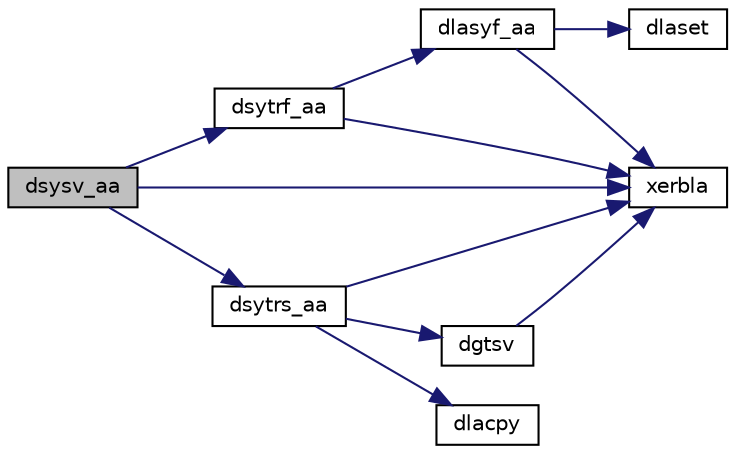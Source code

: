 digraph "dsysv_aa"
{
 // LATEX_PDF_SIZE
  edge [fontname="Helvetica",fontsize="10",labelfontname="Helvetica",labelfontsize="10"];
  node [fontname="Helvetica",fontsize="10",shape=record];
  rankdir="LR";
  Node1 [label="dsysv_aa",height=0.2,width=0.4,color="black", fillcolor="grey75", style="filled", fontcolor="black",tooltip="DSYSV_AA computes the solution to system of linear equations A * X = B for SY matrices"];
  Node1 -> Node2 [color="midnightblue",fontsize="10",style="solid",fontname="Helvetica"];
  Node2 [label="dsytrf_aa",height=0.2,width=0.4,color="black", fillcolor="white", style="filled",URL="$dsytrf__aa_8f.html#a9e2066378f3bd192dcdb77ac42f5e1fe",tooltip="DSYTRF_AA"];
  Node2 -> Node3 [color="midnightblue",fontsize="10",style="solid",fontname="Helvetica"];
  Node3 [label="dlasyf_aa",height=0.2,width=0.4,color="black", fillcolor="white", style="filled",URL="$dlasyf__aa_8f.html#a14864099f44b95172edc0e3adfbc41ff",tooltip="DLASYF_AA"];
  Node3 -> Node4 [color="midnightblue",fontsize="10",style="solid",fontname="Helvetica"];
  Node4 [label="dlaset",height=0.2,width=0.4,color="black", fillcolor="white", style="filled",URL="$dlaset_8f.html#a89e332374c7cd87e5db54bfe21550bc3",tooltip="DLASET initializes the off-diagonal elements and the diagonal elements of a matrix to given values."];
  Node3 -> Node5 [color="midnightblue",fontsize="10",style="solid",fontname="Helvetica"];
  Node5 [label="xerbla",height=0.2,width=0.4,color="black", fillcolor="white", style="filled",URL="$xerbla_8f.html#a377ee61015baf8dea7770b3a404b1c07",tooltip="XERBLA"];
  Node2 -> Node5 [color="midnightblue",fontsize="10",style="solid",fontname="Helvetica"];
  Node1 -> Node6 [color="midnightblue",fontsize="10",style="solid",fontname="Helvetica"];
  Node6 [label="dsytrs_aa",height=0.2,width=0.4,color="black", fillcolor="white", style="filled",URL="$dsytrs__aa_8f.html#a6df01224b4ac4c5884c582bea4cf2aac",tooltip="DSYTRS_AA"];
  Node6 -> Node7 [color="midnightblue",fontsize="10",style="solid",fontname="Helvetica"];
  Node7 [label="dgtsv",height=0.2,width=0.4,color="black", fillcolor="white", style="filled",URL="$dgtsv_8f.html#a2bf93f2ddefa5e671866eb2191dc19d4",tooltip="DGTSV computes the solution to system of linear equations A * X = B for GT matrices"];
  Node7 -> Node5 [color="midnightblue",fontsize="10",style="solid",fontname="Helvetica"];
  Node6 -> Node8 [color="midnightblue",fontsize="10",style="solid",fontname="Helvetica"];
  Node8 [label="dlacpy",height=0.2,width=0.4,color="black", fillcolor="white", style="filled",URL="$dlacpy_8f.html#a7eb8731ffab2734378157c40964bf788",tooltip="DLACPY copies all or part of one two-dimensional array to another."];
  Node6 -> Node5 [color="midnightblue",fontsize="10",style="solid",fontname="Helvetica"];
  Node1 -> Node5 [color="midnightblue",fontsize="10",style="solid",fontname="Helvetica"];
}
